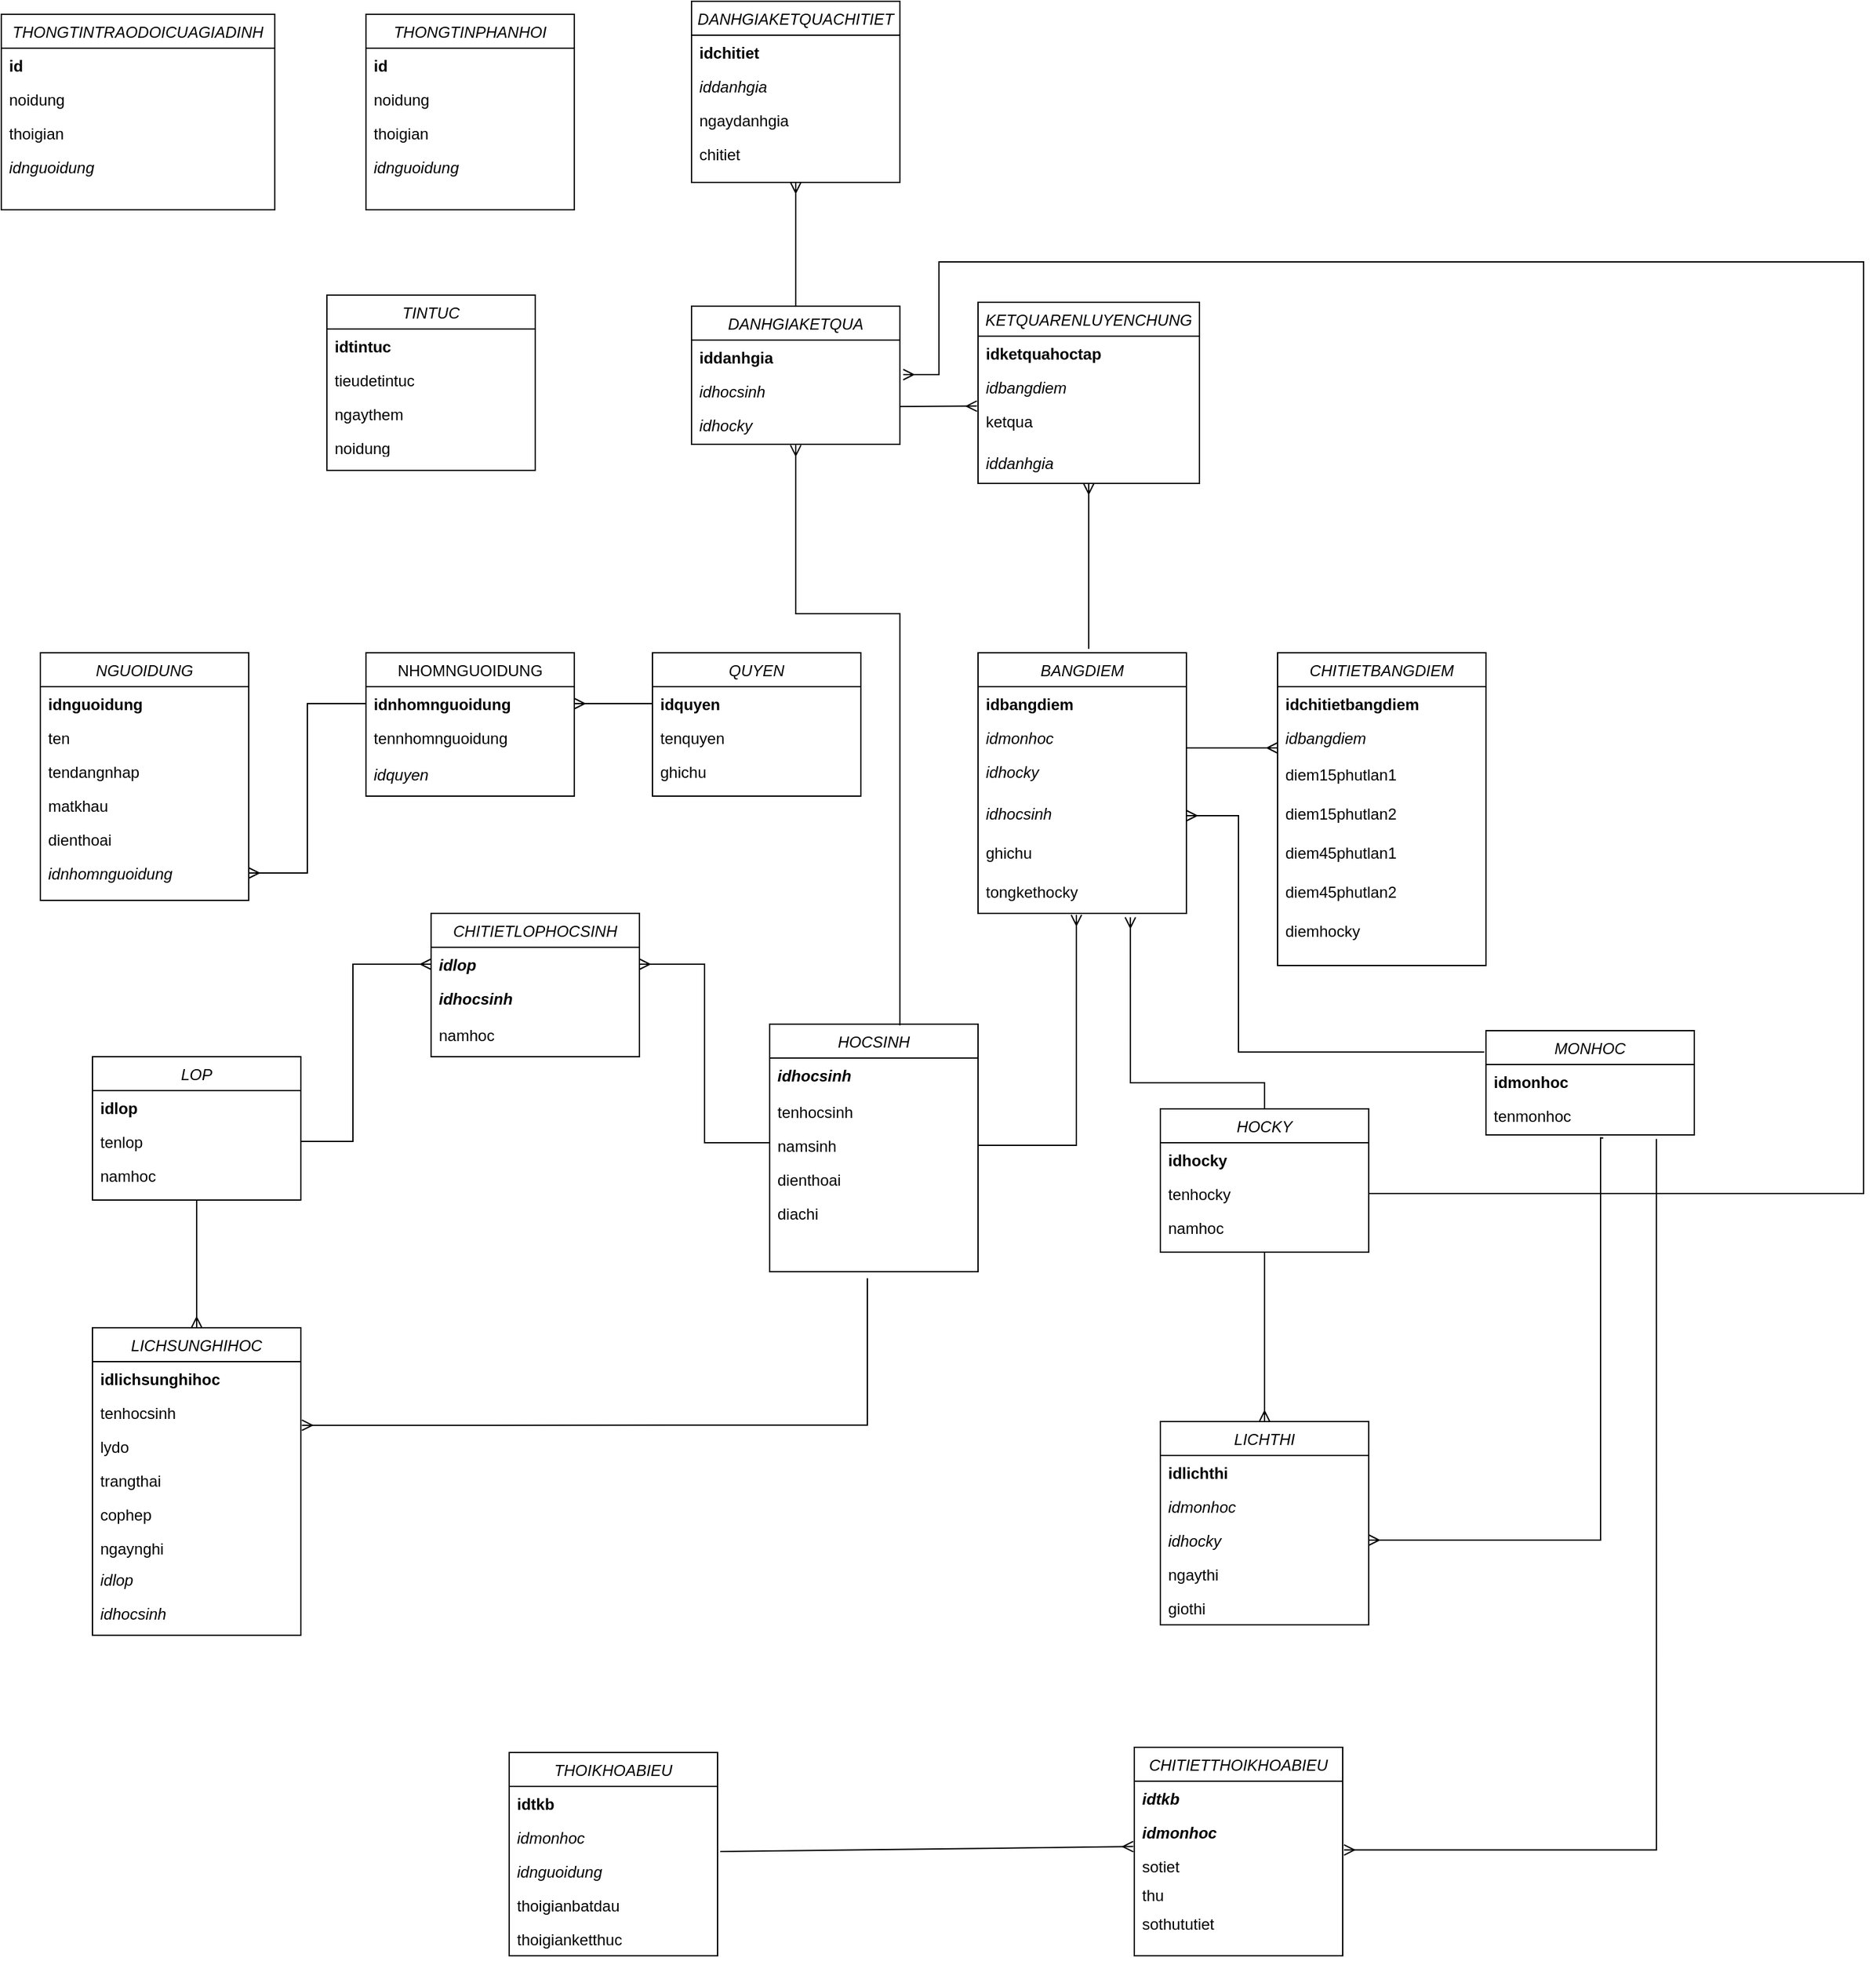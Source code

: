 <mxfile version="13.6.2" type="device"><diagram id="C5RBs43oDa-KdzZeNtuy" name="mô hình ER"><mxGraphModel dx="1806" dy="2015" grid="1" gridSize="10" guides="1" tooltips="1" connect="1" arrows="1" fold="1" page="1" pageScale="1" pageWidth="827" pageHeight="1169" math="0" shadow="0"><root><mxCell id="WIyWlLk6GJQsqaUBKTNV-0"/><mxCell id="WIyWlLk6GJQsqaUBKTNV-1" parent="WIyWlLk6GJQsqaUBKTNV-0"/><mxCell id="8jaKRJJXvkMaN28f0TLp-57" style="edgeStyle=orthogonalEdgeStyle;rounded=0;orthogonalLoop=1;jettySize=auto;html=1;entryX=1;entryY=0.5;entryDx=0;entryDy=0;endArrow=ERmany;endFill=0;exitX=0;exitY=0.5;exitDx=0;exitDy=0;" parent="WIyWlLk6GJQsqaUBKTNV-1" source="zkfFHV4jXpPFQw0GAbJ--18" target="8jaKRJJXvkMaN28f0TLp-56" edge="1"><mxGeometry relative="1" as="geometry"><mxPoint x="330" y="210" as="sourcePoint"/></mxGeometry></mxCell><mxCell id="8jaKRJJXvkMaN28f0TLp-70" value="" style="endArrow=ERmany;html=1;exitX=1;exitY=0.5;exitDx=0;exitDy=0;entryX=0;entryY=0.5;entryDx=0;entryDy=0;endFill=0;edgeStyle=orthogonalEdgeStyle;rounded=0;" parent="WIyWlLk6GJQsqaUBKTNV-1" source="8jaKRJJXvkMaN28f0TLp-8" edge="1"><mxGeometry width="50" height="50" relative="1" as="geometry"><mxPoint x="280" y="440" as="sourcePoint"/><mxPoint x="370" y="349.0" as="targetPoint"/><Array as="points"><mxPoint x="310" y="485"/><mxPoint x="310" y="349"/></Array></mxGeometry></mxCell><mxCell id="8jaKRJJXvkMaN28f0TLp-80" value="" style="endArrow=ERmany;html=1;exitX=0;exitY=0.5;exitDx=0;exitDy=0;entryX=1;entryY=0.5;entryDx=0;entryDy=0;endFill=0;edgeStyle=orthogonalEdgeStyle;rounded=0;" parent="WIyWlLk6GJQsqaUBKTNV-1" source="8jaKRJJXvkMaN28f0TLp-21" edge="1"><mxGeometry width="50" height="50" relative="1" as="geometry"><mxPoint x="280" y="455.0" as="sourcePoint"/><mxPoint x="530" y="349" as="targetPoint"/><Array as="points"><mxPoint x="580" y="486"/><mxPoint x="580" y="349"/></Array></mxGeometry></mxCell><mxCell id="8jaKRJJXvkMaN28f0TLp-120" value="CHITIETBANGDIEM" style="swimlane;fontStyle=2;align=center;verticalAlign=top;childLayout=stackLayout;horizontal=1;startSize=26;horizontalStack=0;resizeParent=1;resizeLast=0;collapsible=1;marginBottom=0;rounded=0;shadow=0;strokeWidth=1;" parent="WIyWlLk6GJQsqaUBKTNV-1" vertex="1"><mxGeometry x="1020" y="110" width="160" height="240" as="geometry"><mxRectangle x="230" y="140" width="160" height="26" as="alternateBounds"/></mxGeometry></mxCell><mxCell id="8jaKRJJXvkMaN28f0TLp-121" value="idchitietbangdiem" style="text;align=left;verticalAlign=top;spacingLeft=4;spacingRight=4;overflow=hidden;rotatable=0;points=[[0,0.5],[1,0.5]];portConstraint=eastwest;fontStyle=1" parent="8jaKRJJXvkMaN28f0TLp-120" vertex="1"><mxGeometry y="26" width="160" height="26" as="geometry"/></mxCell><mxCell id="8jaKRJJXvkMaN28f0TLp-122" value="idbangdiem" style="text;align=left;verticalAlign=top;spacingLeft=4;spacingRight=4;overflow=hidden;rotatable=0;points=[[0,0.5],[1,0.5]];portConstraint=eastwest;rounded=0;shadow=0;html=0;fontStyle=2" parent="8jaKRJJXvkMaN28f0TLp-120" vertex="1"><mxGeometry y="52" width="160" height="28" as="geometry"/></mxCell><mxCell id="8jaKRJJXvkMaN28f0TLp-124" value="diem15phutlan1" style="text;align=left;verticalAlign=top;spacingLeft=4;spacingRight=4;overflow=hidden;rotatable=0;points=[[0,0.5],[1,0.5]];portConstraint=eastwest;rounded=0;shadow=0;html=0;fontStyle=0" parent="8jaKRJJXvkMaN28f0TLp-120" vertex="1"><mxGeometry y="80" width="160" height="30" as="geometry"/></mxCell><mxCell id="8jaKRJJXvkMaN28f0TLp-128" value="diem15phutlan2" style="text;align=left;verticalAlign=top;spacingLeft=4;spacingRight=4;overflow=hidden;rotatable=0;points=[[0,0.5],[1,0.5]];portConstraint=eastwest;rounded=0;shadow=0;html=0;fontStyle=0" parent="8jaKRJJXvkMaN28f0TLp-120" vertex="1"><mxGeometry y="110" width="160" height="30" as="geometry"/></mxCell><mxCell id="8jaKRJJXvkMaN28f0TLp-126" value="diem45phutlan1" style="text;align=left;verticalAlign=top;spacingLeft=4;spacingRight=4;overflow=hidden;rotatable=0;points=[[0,0.5],[1,0.5]];portConstraint=eastwest;rounded=0;shadow=0;html=0;fontStyle=0" parent="8jaKRJJXvkMaN28f0TLp-120" vertex="1"><mxGeometry y="140" width="160" height="30" as="geometry"/></mxCell><mxCell id="8jaKRJJXvkMaN28f0TLp-129" value="diem45phutlan2" style="text;align=left;verticalAlign=top;spacingLeft=4;spacingRight=4;overflow=hidden;rotatable=0;points=[[0,0.5],[1,0.5]];portConstraint=eastwest;rounded=0;shadow=0;html=0;fontStyle=0" parent="8jaKRJJXvkMaN28f0TLp-120" vertex="1"><mxGeometry y="170" width="160" height="30" as="geometry"/></mxCell><mxCell id="8jaKRJJXvkMaN28f0TLp-127" value="diemhocky" style="text;align=left;verticalAlign=top;spacingLeft=4;spacingRight=4;overflow=hidden;rotatable=0;points=[[0,0.5],[1,0.5]];portConstraint=eastwest;rounded=0;shadow=0;html=0;fontStyle=0" parent="8jaKRJJXvkMaN28f0TLp-120" vertex="1"><mxGeometry y="200" width="160" height="40" as="geometry"/></mxCell><mxCell id="8jaKRJJXvkMaN28f0TLp-6" value="LOP" style="swimlane;fontStyle=2;align=center;verticalAlign=top;childLayout=stackLayout;horizontal=1;startSize=26;horizontalStack=0;resizeParent=1;resizeLast=0;collapsible=1;marginBottom=0;rounded=0;shadow=0;strokeWidth=1;" parent="WIyWlLk6GJQsqaUBKTNV-1" vertex="1"><mxGeometry x="110" y="420" width="160" height="110" as="geometry"><mxRectangle x="230" y="140" width="160" height="26" as="alternateBounds"/></mxGeometry></mxCell><mxCell id="8jaKRJJXvkMaN28f0TLp-7" value="idlop" style="text;align=left;verticalAlign=top;spacingLeft=4;spacingRight=4;overflow=hidden;rotatable=0;points=[[0,0.5],[1,0.5]];portConstraint=eastwest;fontStyle=1" parent="8jaKRJJXvkMaN28f0TLp-6" vertex="1"><mxGeometry y="26" width="160" height="26" as="geometry"/></mxCell><mxCell id="8jaKRJJXvkMaN28f0TLp-8" value="tenlop" style="text;align=left;verticalAlign=top;spacingLeft=4;spacingRight=4;overflow=hidden;rotatable=0;points=[[0,0.5],[1,0.5]];portConstraint=eastwest;rounded=0;shadow=0;html=0;" parent="8jaKRJJXvkMaN28f0TLp-6" vertex="1"><mxGeometry y="52" width="160" height="26" as="geometry"/></mxCell><mxCell id="8jaKRJJXvkMaN28f0TLp-9" value="namhoc" style="text;align=left;verticalAlign=top;spacingLeft=4;spacingRight=4;overflow=hidden;rotatable=0;points=[[0,0.5],[1,0.5]];portConstraint=eastwest;rounded=0;shadow=0;html=0;fontStyle=0" parent="8jaKRJJXvkMaN28f0TLp-6" vertex="1"><mxGeometry y="78" width="160" height="26" as="geometry"/></mxCell><mxCell id="8jaKRJJXvkMaN28f0TLp-73" value="CHITIETLOPHOCSINH" style="swimlane;fontStyle=2;align=center;verticalAlign=top;childLayout=stackLayout;horizontal=1;startSize=26;horizontalStack=0;resizeParent=1;resizeLast=0;collapsible=1;marginBottom=0;rounded=0;shadow=0;strokeWidth=1;" parent="WIyWlLk6GJQsqaUBKTNV-1" vertex="1"><mxGeometry x="370" y="310" width="160" height="110" as="geometry"><mxRectangle x="230" y="140" width="160" height="26" as="alternateBounds"/></mxGeometry></mxCell><mxCell id="8jaKRJJXvkMaN28f0TLp-78" value="idlop" style="text;align=left;verticalAlign=top;spacingLeft=4;spacingRight=4;overflow=hidden;rotatable=0;points=[[0,0.5],[1,0.5]];portConstraint=eastwest;fontStyle=3" parent="8jaKRJJXvkMaN28f0TLp-73" vertex="1"><mxGeometry y="26" width="160" height="26" as="geometry"/></mxCell><mxCell id="8jaKRJJXvkMaN28f0TLp-79" value="idhocsinh" style="text;align=left;verticalAlign=top;spacingLeft=4;spacingRight=4;overflow=hidden;rotatable=0;points=[[0,0.5],[1,0.5]];portConstraint=eastwest;fontStyle=3" parent="8jaKRJJXvkMaN28f0TLp-73" vertex="1"><mxGeometry y="52" width="160" height="28" as="geometry"/></mxCell><mxCell id="8jaKRJJXvkMaN28f0TLp-117" value="namhoc" style="text;align=left;verticalAlign=top;spacingLeft=4;spacingRight=4;overflow=hidden;rotatable=0;points=[[0,0.5],[1,0.5]];portConstraint=eastwest;fontStyle=0" parent="8jaKRJJXvkMaN28f0TLp-73" vertex="1"><mxGeometry y="80" width="160" height="26" as="geometry"/></mxCell><mxCell id="8jaKRJJXvkMaN28f0TLp-18" value="HOCSINH" style="swimlane;fontStyle=2;align=center;verticalAlign=top;childLayout=stackLayout;horizontal=1;startSize=26;horizontalStack=0;resizeParent=1;resizeLast=0;collapsible=1;marginBottom=0;rounded=0;shadow=0;strokeWidth=1;" parent="WIyWlLk6GJQsqaUBKTNV-1" vertex="1"><mxGeometry x="630" y="395" width="160" height="190" as="geometry"><mxRectangle x="230" y="140" width="160" height="26" as="alternateBounds"/></mxGeometry></mxCell><mxCell id="8jaKRJJXvkMaN28f0TLp-118" value="idhocsinh" style="text;align=left;verticalAlign=top;spacingLeft=4;spacingRight=4;overflow=hidden;rotatable=0;points=[[0,0.5],[1,0.5]];portConstraint=eastwest;fontStyle=3" parent="8jaKRJJXvkMaN28f0TLp-18" vertex="1"><mxGeometry y="26" width="160" height="28" as="geometry"/></mxCell><mxCell id="8jaKRJJXvkMaN28f0TLp-20" value="tenhocsinh" style="text;align=left;verticalAlign=top;spacingLeft=4;spacingRight=4;overflow=hidden;rotatable=0;points=[[0,0.5],[1,0.5]];portConstraint=eastwest;rounded=0;shadow=0;html=0;" parent="8jaKRJJXvkMaN28f0TLp-18" vertex="1"><mxGeometry y="54" width="160" height="26" as="geometry"/></mxCell><mxCell id="8jaKRJJXvkMaN28f0TLp-21" value="namsinh" style="text;align=left;verticalAlign=top;spacingLeft=4;spacingRight=4;overflow=hidden;rotatable=0;points=[[0,0.5],[1,0.5]];portConstraint=eastwest;rounded=0;shadow=0;html=0;" parent="8jaKRJJXvkMaN28f0TLp-18" vertex="1"><mxGeometry y="80" width="160" height="26" as="geometry"/></mxCell><mxCell id="8jaKRJJXvkMaN28f0TLp-66" value="dienthoai" style="text;align=left;verticalAlign=top;spacingLeft=4;spacingRight=4;overflow=hidden;rotatable=0;points=[[0,0.5],[1,0.5]];portConstraint=eastwest;rounded=0;shadow=0;html=0;" parent="8jaKRJJXvkMaN28f0TLp-18" vertex="1"><mxGeometry y="106" width="160" height="26" as="geometry"/></mxCell><mxCell id="8jaKRJJXvkMaN28f0TLp-68" value="diachi" style="text;align=left;verticalAlign=top;spacingLeft=4;spacingRight=4;overflow=hidden;rotatable=0;points=[[0,0.5],[1,0.5]];portConstraint=eastwest;rounded=0;shadow=0;html=0;" parent="8jaKRJJXvkMaN28f0TLp-18" vertex="1"><mxGeometry y="132" width="160" height="28" as="geometry"/></mxCell><mxCell id="8jaKRJJXvkMaN28f0TLp-87" value="" style="endArrow=ERmany;html=1;entryX=0.5;entryY=0;entryDx=0;entryDy=0;exitX=0.5;exitY=1;exitDx=0;exitDy=0;endFill=0;" parent="WIyWlLk6GJQsqaUBKTNV-1" source="8jaKRJJXvkMaN28f0TLp-6" target="8jaKRJJXvkMaN28f0TLp-30" edge="1"><mxGeometry width="50" height="50" relative="1" as="geometry"><mxPoint x="160" y="530" as="sourcePoint"/><mxPoint x="330" y="590" as="targetPoint"/></mxGeometry></mxCell><mxCell id="8jaKRJJXvkMaN28f0TLp-92" value="BANGDIEM" style="swimlane;fontStyle=2;align=center;verticalAlign=top;childLayout=stackLayout;horizontal=1;startSize=26;horizontalStack=0;resizeParent=1;resizeLast=0;collapsible=1;marginBottom=0;rounded=0;shadow=0;strokeWidth=1;" parent="WIyWlLk6GJQsqaUBKTNV-1" vertex="1"><mxGeometry x="790" y="110" width="160" height="200" as="geometry"><mxRectangle x="230" y="140" width="160" height="26" as="alternateBounds"/></mxGeometry></mxCell><mxCell id="8jaKRJJXvkMaN28f0TLp-93" value="idbangdiem" style="text;align=left;verticalAlign=top;spacingLeft=4;spacingRight=4;overflow=hidden;rotatable=0;points=[[0,0.5],[1,0.5]];portConstraint=eastwest;fontStyle=1" parent="8jaKRJJXvkMaN28f0TLp-92" vertex="1"><mxGeometry y="26" width="160" height="26" as="geometry"/></mxCell><mxCell id="8jaKRJJXvkMaN28f0TLp-94" value="idmonhoc" style="text;align=left;verticalAlign=top;spacingLeft=4;spacingRight=4;overflow=hidden;rotatable=0;points=[[0,0.5],[1,0.5]];portConstraint=eastwest;rounded=0;shadow=0;html=0;fontStyle=2" parent="8jaKRJJXvkMaN28f0TLp-92" vertex="1"><mxGeometry y="52" width="160" height="26" as="geometry"/></mxCell><mxCell id="8jaKRJJXvkMaN28f0TLp-95" value="idhocky" style="text;align=left;verticalAlign=top;spacingLeft=4;spacingRight=4;overflow=hidden;rotatable=0;points=[[0,0.5],[1,0.5]];portConstraint=eastwest;rounded=0;shadow=0;html=0;fontStyle=2" parent="8jaKRJJXvkMaN28f0TLp-92" vertex="1"><mxGeometry y="78" width="160" height="32" as="geometry"/></mxCell><mxCell id="8jaKRJJXvkMaN28f0TLp-19" value="idhocsinh" style="text;align=left;verticalAlign=top;spacingLeft=4;spacingRight=4;overflow=hidden;rotatable=0;points=[[0,0.5],[1,0.5]];portConstraint=eastwest;fontStyle=2" parent="8jaKRJJXvkMaN28f0TLp-92" vertex="1"><mxGeometry y="110" width="160" height="30" as="geometry"/></mxCell><mxCell id="8jaKRJJXvkMaN28f0TLp-119" value="ghichu" style="text;align=left;verticalAlign=top;spacingLeft=4;spacingRight=4;overflow=hidden;rotatable=0;points=[[0,0.5],[1,0.5]];portConstraint=eastwest;fontStyle=0" parent="8jaKRJJXvkMaN28f0TLp-92" vertex="1"><mxGeometry y="140" width="160" height="30" as="geometry"/></mxCell><mxCell id="8jaKRJJXvkMaN28f0TLp-134" value="tongkethocky" style="text;align=left;verticalAlign=top;spacingLeft=4;spacingRight=4;overflow=hidden;rotatable=0;points=[[0,0.5],[1,0.5]];portConstraint=eastwest;fontStyle=0" parent="8jaKRJJXvkMaN28f0TLp-92" vertex="1"><mxGeometry y="170" width="160" height="30" as="geometry"/></mxCell><mxCell id="8jaKRJJXvkMaN28f0TLp-30" value="LICHSUNGHIHOC" style="swimlane;fontStyle=2;align=center;verticalAlign=top;childLayout=stackLayout;horizontal=1;startSize=26;horizontalStack=0;resizeParent=1;resizeLast=0;collapsible=1;marginBottom=0;rounded=0;shadow=0;strokeWidth=1;" parent="WIyWlLk6GJQsqaUBKTNV-1" vertex="1"><mxGeometry x="110" y="628" width="160" height="236" as="geometry"><mxRectangle x="230" y="140" width="160" height="26" as="alternateBounds"/></mxGeometry></mxCell><mxCell id="8jaKRJJXvkMaN28f0TLp-31" value="idlichsunghihoc" style="text;align=left;verticalAlign=top;spacingLeft=4;spacingRight=4;overflow=hidden;rotatable=0;points=[[0,0.5],[1,0.5]];portConstraint=eastwest;fontStyle=1" parent="8jaKRJJXvkMaN28f0TLp-30" vertex="1"><mxGeometry y="26" width="160" height="26" as="geometry"/></mxCell><mxCell id="8jaKRJJXvkMaN28f0TLp-32" value="tenhocsinh" style="text;align=left;verticalAlign=top;spacingLeft=4;spacingRight=4;overflow=hidden;rotatable=0;points=[[0,0.5],[1,0.5]];portConstraint=eastwest;rounded=0;shadow=0;html=0;" parent="8jaKRJJXvkMaN28f0TLp-30" vertex="1"><mxGeometry y="52" width="160" height="26" as="geometry"/></mxCell><mxCell id="8jaKRJJXvkMaN28f0TLp-35" value="lydo" style="text;align=left;verticalAlign=top;spacingLeft=4;spacingRight=4;overflow=hidden;rotatable=0;points=[[0,0.5],[1,0.5]];portConstraint=eastwest;" parent="8jaKRJJXvkMaN28f0TLp-30" vertex="1"><mxGeometry y="78" width="160" height="26" as="geometry"/></mxCell><mxCell id="8jaKRJJXvkMaN28f0TLp-91" value="trangthai" style="text;align=left;verticalAlign=top;spacingLeft=4;spacingRight=4;overflow=hidden;rotatable=0;points=[[0,0.5],[1,0.5]];portConstraint=eastwest;" parent="8jaKRJJXvkMaN28f0TLp-30" vertex="1"><mxGeometry y="104" width="160" height="26" as="geometry"/></mxCell><mxCell id="8jaKRJJXvkMaN28f0TLp-84" value="cophep" style="text;align=left;verticalAlign=top;spacingLeft=4;spacingRight=4;overflow=hidden;rotatable=0;points=[[0,0.5],[1,0.5]];portConstraint=eastwest;rounded=0;shadow=0;html=0;" parent="8jaKRJJXvkMaN28f0TLp-30" vertex="1"><mxGeometry y="130" width="160" height="26" as="geometry"/></mxCell><mxCell id="8jaKRJJXvkMaN28f0TLp-85" value="ngaynghi" style="text;align=left;verticalAlign=top;spacingLeft=4;spacingRight=4;overflow=hidden;rotatable=0;points=[[0,0.5],[1,0.5]];portConstraint=eastwest;rounded=0;shadow=0;html=0;" parent="8jaKRJJXvkMaN28f0TLp-30" vertex="1"><mxGeometry y="156" width="160" height="24" as="geometry"/></mxCell><mxCell id="8jaKRJJXvkMaN28f0TLp-89" value="idlop" style="text;align=left;verticalAlign=top;spacingLeft=4;spacingRight=4;overflow=hidden;rotatable=0;points=[[0,0.5],[1,0.5]];portConstraint=eastwest;fontStyle=2" parent="8jaKRJJXvkMaN28f0TLp-30" vertex="1"><mxGeometry y="180" width="160" height="26" as="geometry"/></mxCell><mxCell id="8jaKRJJXvkMaN28f0TLp-90" value="idhocsinh" style="text;align=left;verticalAlign=top;spacingLeft=4;spacingRight=4;overflow=hidden;rotatable=0;points=[[0,0.5],[1,0.5]];portConstraint=eastwest;fontStyle=2" parent="8jaKRJJXvkMaN28f0TLp-30" vertex="1"><mxGeometry y="206" width="160" height="30" as="geometry"/></mxCell><mxCell id="8jaKRJJXvkMaN28f0TLp-88" value="" style="endArrow=ERmany;html=1;endFill=0;entryX=1.005;entryY=-0.122;entryDx=0;entryDy=0;entryPerimeter=0;edgeStyle=orthogonalEdgeStyle;rounded=0;" parent="WIyWlLk6GJQsqaUBKTNV-1" target="8jaKRJJXvkMaN28f0TLp-35" edge="1"><mxGeometry width="50" height="50" relative="1" as="geometry"><mxPoint x="705" y="590" as="sourcePoint"/><mxPoint x="390" y="620" as="targetPoint"/><Array as="points"><mxPoint x="705" y="703"/></Array></mxGeometry></mxCell><mxCell id="8jaKRJJXvkMaN28f0TLp-103" style="edgeStyle=orthogonalEdgeStyle;rounded=0;orthogonalLoop=1;jettySize=auto;html=1;entryX=1;entryY=0.5;entryDx=0;entryDy=0;endArrow=ERmany;endFill=0;exitX=0;exitY=0.5;exitDx=0;exitDy=0;" parent="WIyWlLk6GJQsqaUBKTNV-1" source="8jaKRJJXvkMaN28f0TLp-97" target="zkfFHV4jXpPFQw0GAbJ--18" edge="1"><mxGeometry relative="1" as="geometry"><mxPoint x="330" y="159" as="sourcePoint"/><mxPoint x="240" y="289" as="targetPoint"/><Array as="points"><mxPoint x="510" y="149"/><mxPoint x="510" y="149"/></Array></mxGeometry></mxCell><mxCell id="8jaKRJJXvkMaN28f0TLp-109" value="HOCKY" style="swimlane;fontStyle=2;align=center;verticalAlign=top;childLayout=stackLayout;horizontal=1;startSize=26;horizontalStack=0;resizeParent=1;resizeLast=0;collapsible=1;marginBottom=0;rounded=0;shadow=0;strokeWidth=1;" parent="WIyWlLk6GJQsqaUBKTNV-1" vertex="1"><mxGeometry x="930" y="460" width="160" height="110" as="geometry"><mxRectangle x="230" y="140" width="160" height="26" as="alternateBounds"/></mxGeometry></mxCell><mxCell id="8jaKRJJXvkMaN28f0TLp-110" value="idhocky" style="text;align=left;verticalAlign=top;spacingLeft=4;spacingRight=4;overflow=hidden;rotatable=0;points=[[0,0.5],[1,0.5]];portConstraint=eastwest;fontStyle=1" parent="8jaKRJJXvkMaN28f0TLp-109" vertex="1"><mxGeometry y="26" width="160" height="26" as="geometry"/></mxCell><mxCell id="8jaKRJJXvkMaN28f0TLp-111" value="tenhocky" style="text;align=left;verticalAlign=top;spacingLeft=4;spacingRight=4;overflow=hidden;rotatable=0;points=[[0,0.5],[1,0.5]];portConstraint=eastwest;rounded=0;shadow=0;html=0;" parent="8jaKRJJXvkMaN28f0TLp-109" vertex="1"><mxGeometry y="52" width="160" height="26" as="geometry"/></mxCell><mxCell id="8jaKRJJXvkMaN28f0TLp-112" value="namhoc" style="text;align=left;verticalAlign=top;spacingLeft=4;spacingRight=4;overflow=hidden;rotatable=0;points=[[0,0.5],[1,0.5]];portConstraint=eastwest;rounded=0;shadow=0;html=0;fontStyle=0" parent="8jaKRJJXvkMaN28f0TLp-109" vertex="1"><mxGeometry y="78" width="160" height="26" as="geometry"/></mxCell><mxCell id="8jaKRJJXvkMaN28f0TLp-105" value="MONHOC" style="swimlane;fontStyle=2;align=center;verticalAlign=top;childLayout=stackLayout;horizontal=1;startSize=26;horizontalStack=0;resizeParent=1;resizeLast=0;collapsible=1;marginBottom=0;rounded=0;shadow=0;strokeWidth=1;" parent="WIyWlLk6GJQsqaUBKTNV-1" vertex="1"><mxGeometry x="1180" y="400" width="160" height="80" as="geometry"><mxRectangle x="230" y="140" width="160" height="26" as="alternateBounds"/></mxGeometry></mxCell><mxCell id="8jaKRJJXvkMaN28f0TLp-106" value="idmonhoc" style="text;align=left;verticalAlign=top;spacingLeft=4;spacingRight=4;overflow=hidden;rotatable=0;points=[[0,0.5],[1,0.5]];portConstraint=eastwest;fontStyle=1" parent="8jaKRJJXvkMaN28f0TLp-105" vertex="1"><mxGeometry y="26" width="160" height="26" as="geometry"/></mxCell><mxCell id="8jaKRJJXvkMaN28f0TLp-107" value="tenmonhoc" style="text;align=left;verticalAlign=top;spacingLeft=4;spacingRight=4;overflow=hidden;rotatable=0;points=[[0,0.5],[1,0.5]];portConstraint=eastwest;rounded=0;shadow=0;html=0;" parent="8jaKRJJXvkMaN28f0TLp-105" vertex="1"><mxGeometry y="52" width="160" height="28" as="geometry"/></mxCell><mxCell id="8jaKRJJXvkMaN28f0TLp-130" value="" style="endArrow=ERmany;html=1;endFill=0;rounded=0;" parent="WIyWlLk6GJQsqaUBKTNV-1" edge="1"><mxGeometry width="50" height="50" relative="1" as="geometry"><mxPoint x="950" y="183" as="sourcePoint"/><mxPoint x="1020" y="183" as="targetPoint"/></mxGeometry></mxCell><mxCell id="8jaKRJJXvkMaN28f0TLp-131" value="" style="endArrow=ERmany;html=1;endFill=0;rounded=0;edgeStyle=orthogonalEdgeStyle;exitX=1;exitY=0.5;exitDx=0;exitDy=0;entryX=0.472;entryY=1.038;entryDx=0;entryDy=0;entryPerimeter=0;" parent="WIyWlLk6GJQsqaUBKTNV-1" source="8jaKRJJXvkMaN28f0TLp-21" target="8jaKRJJXvkMaN28f0TLp-134" edge="1"><mxGeometry width="50" height="50" relative="1" as="geometry"><mxPoint x="700" y="310" as="sourcePoint"/><mxPoint x="866" y="320" as="targetPoint"/><Array as="points"><mxPoint x="866" y="488"/></Array></mxGeometry></mxCell><mxCell id="8jaKRJJXvkMaN28f0TLp-137" value="" style="endArrow=ERmany;html=1;endFill=0;rounded=0;edgeStyle=orthogonalEdgeStyle;entryX=1;entryY=0.5;entryDx=0;entryDy=0;exitX=-0.008;exitY=0.205;exitDx=0;exitDy=0;exitPerimeter=0;" parent="WIyWlLk6GJQsqaUBKTNV-1" source="8jaKRJJXvkMaN28f0TLp-105" target="8jaKRJJXvkMaN28f0TLp-19" edge="1"><mxGeometry width="50" height="50" relative="1" as="geometry"><mxPoint x="1180" y="430" as="sourcePoint"/><mxPoint x="910" y="313" as="targetPoint"/><Array as="points"><mxPoint x="990" y="416"/><mxPoint x="990" y="235"/></Array></mxGeometry></mxCell><mxCell id="8jaKRJJXvkMaN28f0TLp-138" value="" style="endArrow=ERmany;html=1;endFill=0;rounded=0;edgeStyle=orthogonalEdgeStyle;exitX=0.5;exitY=0;exitDx=0;exitDy=0;entryX=0.731;entryY=1.1;entryDx=0;entryDy=0;entryPerimeter=0;" parent="WIyWlLk6GJQsqaUBKTNV-1" source="8jaKRJJXvkMaN28f0TLp-109" target="8jaKRJJXvkMaN28f0TLp-134" edge="1"><mxGeometry width="50" height="50" relative="1" as="geometry"><mxPoint x="1186.96" y="440.992" as="sourcePoint"/><mxPoint x="960" y="245" as="targetPoint"/><Array as="points"><mxPoint x="1010" y="440"/><mxPoint x="907" y="440"/></Array></mxGeometry></mxCell><mxCell id="8jaKRJJXvkMaN28f0TLp-139" value="LICHTHI" style="swimlane;fontStyle=2;align=center;verticalAlign=top;childLayout=stackLayout;horizontal=1;startSize=26;horizontalStack=0;resizeParent=1;resizeLast=0;collapsible=1;marginBottom=0;rounded=0;shadow=0;strokeWidth=1;" parent="WIyWlLk6GJQsqaUBKTNV-1" vertex="1"><mxGeometry x="930" y="700" width="160" height="156" as="geometry"><mxRectangle x="230" y="140" width="160" height="26" as="alternateBounds"/></mxGeometry></mxCell><mxCell id="8jaKRJJXvkMaN28f0TLp-140" value="idlichthi" style="text;align=left;verticalAlign=top;spacingLeft=4;spacingRight=4;overflow=hidden;rotatable=0;points=[[0,0.5],[1,0.5]];portConstraint=eastwest;fontStyle=1" parent="8jaKRJJXvkMaN28f0TLp-139" vertex="1"><mxGeometry y="26" width="160" height="26" as="geometry"/></mxCell><mxCell id="8jaKRJJXvkMaN28f0TLp-141" value="idmonhoc" style="text;align=left;verticalAlign=top;spacingLeft=4;spacingRight=4;overflow=hidden;rotatable=0;points=[[0,0.5],[1,0.5]];portConstraint=eastwest;rounded=0;shadow=0;html=0;fontStyle=2" parent="8jaKRJJXvkMaN28f0TLp-139" vertex="1"><mxGeometry y="52" width="160" height="26" as="geometry"/></mxCell><mxCell id="8jaKRJJXvkMaN28f0TLp-145" value="idhocky" style="text;align=left;verticalAlign=top;spacingLeft=4;spacingRight=4;overflow=hidden;rotatable=0;points=[[0,0.5],[1,0.5]];portConstraint=eastwest;rounded=0;shadow=0;html=0;fontStyle=2" parent="8jaKRJJXvkMaN28f0TLp-139" vertex="1"><mxGeometry y="78" width="160" height="26" as="geometry"/></mxCell><mxCell id="8jaKRJJXvkMaN28f0TLp-142" value="ngaythi" style="text;align=left;verticalAlign=top;spacingLeft=4;spacingRight=4;overflow=hidden;rotatable=0;points=[[0,0.5],[1,0.5]];portConstraint=eastwest;rounded=0;shadow=0;html=0;fontStyle=0" parent="8jaKRJJXvkMaN28f0TLp-139" vertex="1"><mxGeometry y="104" width="160" height="26" as="geometry"/></mxCell><mxCell id="8jaKRJJXvkMaN28f0TLp-143" value="giothi" style="text;align=left;verticalAlign=top;spacingLeft=4;spacingRight=4;overflow=hidden;rotatable=0;points=[[0,0.5],[1,0.5]];portConstraint=eastwest;rounded=0;shadow=0;html=0;fontStyle=0" parent="8jaKRJJXvkMaN28f0TLp-139" vertex="1"><mxGeometry y="130" width="160" height="26" as="geometry"/></mxCell><mxCell id="8jaKRJJXvkMaN28f0TLp-147" value="" style="endArrow=ERmany;html=1;exitX=0.5;exitY=1;exitDx=0;exitDy=0;entryX=0.5;entryY=0;entryDx=0;entryDy=0;endFill=0;" parent="WIyWlLk6GJQsqaUBKTNV-1" source="8jaKRJJXvkMaN28f0TLp-109" target="8jaKRJJXvkMaN28f0TLp-139" edge="1"><mxGeometry width="50" height="50" relative="1" as="geometry"><mxPoint x="1020" y="670" as="sourcePoint"/><mxPoint x="1070" y="620" as="targetPoint"/></mxGeometry></mxCell><mxCell id="8jaKRJJXvkMaN28f0TLp-148" value="" style="endArrow=ERmany;html=1;entryX=1;entryY=0.5;entryDx=0;entryDy=0;endFill=0;edgeStyle=orthogonalEdgeStyle;rounded=0;exitX=0.563;exitY=1.083;exitDx=0;exitDy=0;exitPerimeter=0;" parent="WIyWlLk6GJQsqaUBKTNV-1" source="8jaKRJJXvkMaN28f0TLp-107" target="8jaKRJJXvkMaN28f0TLp-145" edge="1"><mxGeometry width="50" height="50" relative="1" as="geometry"><mxPoint x="1268" y="510" as="sourcePoint"/><mxPoint x="1020" y="710" as="targetPoint"/><Array as="points"><mxPoint x="1268" y="482"/><mxPoint x="1268" y="791"/></Array></mxGeometry></mxCell><mxCell id="8jaKRJJXvkMaN28f0TLp-172" value="" style="endArrow=ERmany;html=1;endFill=0;entryX=0.5;entryY=1;entryDx=0;entryDy=0;" parent="WIyWlLk6GJQsqaUBKTNV-1" target="8jaKRJJXvkMaN28f0TLp-165" edge="1"><mxGeometry width="50" height="50" relative="1" as="geometry"><mxPoint x="875" y="107" as="sourcePoint"/><mxPoint x="870" as="targetPoint"/></mxGeometry></mxCell><mxCell id="zkfFHV4jXpPFQw0GAbJ--0" value="NGUOIDUNG" style="swimlane;fontStyle=2;align=center;verticalAlign=top;childLayout=stackLayout;horizontal=1;startSize=26;horizontalStack=0;resizeParent=1;resizeLast=0;collapsible=1;marginBottom=0;rounded=0;shadow=0;strokeWidth=1;" parent="WIyWlLk6GJQsqaUBKTNV-1" vertex="1"><mxGeometry x="70" y="110" width="160" height="190" as="geometry"><mxRectangle x="230" y="140" width="160" height="26" as="alternateBounds"/></mxGeometry></mxCell><mxCell id="zkfFHV4jXpPFQw0GAbJ--1" value="idnguoidung" style="text;align=left;verticalAlign=top;spacingLeft=4;spacingRight=4;overflow=hidden;rotatable=0;points=[[0,0.5],[1,0.5]];portConstraint=eastwest;fontStyle=1" parent="zkfFHV4jXpPFQw0GAbJ--0" vertex="1"><mxGeometry y="26" width="160" height="26" as="geometry"/></mxCell><mxCell id="zkfFHV4jXpPFQw0GAbJ--2" value="ten" style="text;align=left;verticalAlign=top;spacingLeft=4;spacingRight=4;overflow=hidden;rotatable=0;points=[[0,0.5],[1,0.5]];portConstraint=eastwest;rounded=0;shadow=0;html=0;" parent="zkfFHV4jXpPFQw0GAbJ--0" vertex="1"><mxGeometry y="52" width="160" height="26" as="geometry"/></mxCell><mxCell id="8jaKRJJXvkMaN28f0TLp-67" value="tendangnhap" style="text;align=left;verticalAlign=top;spacingLeft=4;spacingRight=4;overflow=hidden;rotatable=0;points=[[0,0.5],[1,0.5]];portConstraint=eastwest;rounded=0;shadow=0;html=0;" parent="zkfFHV4jXpPFQw0GAbJ--0" vertex="1"><mxGeometry y="78" width="160" height="26" as="geometry"/></mxCell><mxCell id="zkfFHV4jXpPFQw0GAbJ--3" value="matkhau" style="text;align=left;verticalAlign=top;spacingLeft=4;spacingRight=4;overflow=hidden;rotatable=0;points=[[0,0.5],[1,0.5]];portConstraint=eastwest;rounded=0;shadow=0;html=0;" parent="zkfFHV4jXpPFQw0GAbJ--0" vertex="1"><mxGeometry y="104" width="160" height="26" as="geometry"/></mxCell><mxCell id="8jaKRJJXvkMaN28f0TLp-55" value="dienthoai" style="text;align=left;verticalAlign=top;spacingLeft=4;spacingRight=4;overflow=hidden;rotatable=0;points=[[0,0.5],[1,0.5]];portConstraint=eastwest;rounded=0;shadow=0;html=0;" parent="zkfFHV4jXpPFQw0GAbJ--0" vertex="1"><mxGeometry y="130" width="160" height="26" as="geometry"/></mxCell><mxCell id="8jaKRJJXvkMaN28f0TLp-56" value="idnhomnguoidung" style="text;align=left;verticalAlign=top;spacingLeft=4;spacingRight=4;overflow=hidden;rotatable=0;points=[[0,0.5],[1,0.5]];portConstraint=eastwest;rounded=0;shadow=0;html=0;fontStyle=2" parent="zkfFHV4jXpPFQw0GAbJ--0" vertex="1"><mxGeometry y="156" width="160" height="26" as="geometry"/></mxCell><mxCell id="8jaKRJJXvkMaN28f0TLp-187" value="" style="endArrow=ERmany;html=1;endFill=0;edgeStyle=orthogonalEdgeStyle;rounded=0;entryX=1.006;entryY=0.036;entryDx=0;entryDy=0;entryPerimeter=0;exitX=0.818;exitY=1.113;exitDx=0;exitDy=0;exitPerimeter=0;" parent="WIyWlLk6GJQsqaUBKTNV-1" source="8jaKRJJXvkMaN28f0TLp-107" target="8jaKRJJXvkMaN28f0TLp-194" edge="1"><mxGeometry width="50" height="50" relative="1" as="geometry"><mxPoint x="1310" y="510" as="sourcePoint"/><mxPoint x="710" y="956" as="targetPoint"/><Array as="points"><mxPoint x="1311" y="1029"/></Array></mxGeometry></mxCell><mxCell id="8jaKRJJXvkMaN28f0TLp-197" value="" style="endArrow=ERmany;html=1;exitX=1.013;exitY=-0.077;exitDx=0;exitDy=0;entryX=-0.005;entryY=-0.083;entryDx=0;entryDy=0;entryPerimeter=0;endFill=0;exitPerimeter=0;" parent="WIyWlLk6GJQsqaUBKTNV-1" source="8jaKRJJXvkMaN28f0TLp-190" target="8jaKRJJXvkMaN28f0TLp-194" edge="1"><mxGeometry width="50" height="50" relative="1" as="geometry"><mxPoint x="580" y="820" as="sourcePoint"/><mxPoint x="630" y="770" as="targetPoint"/></mxGeometry></mxCell><mxCell id="8jaKRJJXvkMaN28f0TLp-191" value="CHITIETTHOIKHOABIEU" style="swimlane;fontStyle=2;align=center;verticalAlign=top;childLayout=stackLayout;horizontal=1;startSize=26;horizontalStack=0;resizeParent=1;resizeLast=0;collapsible=1;marginBottom=0;rounded=0;shadow=0;strokeWidth=1;" parent="WIyWlLk6GJQsqaUBKTNV-1" vertex="1"><mxGeometry x="910" y="950" width="160" height="160" as="geometry"><mxRectangle x="230" y="140" width="160" height="26" as="alternateBounds"/></mxGeometry></mxCell><mxCell id="8jaKRJJXvkMaN28f0TLp-192" value="idtkb" style="text;align=left;verticalAlign=top;spacingLeft=4;spacingRight=4;overflow=hidden;rotatable=0;points=[[0,0.5],[1,0.5]];portConstraint=eastwest;fontStyle=3" parent="8jaKRJJXvkMaN28f0TLp-191" vertex="1"><mxGeometry y="26" width="160" height="26" as="geometry"/></mxCell><mxCell id="8jaKRJJXvkMaN28f0TLp-193" value="idmonhoc" style="text;align=left;verticalAlign=top;spacingLeft=4;spacingRight=4;overflow=hidden;rotatable=0;points=[[0,0.5],[1,0.5]];portConstraint=eastwest;rounded=0;shadow=0;html=0;fontStyle=3" parent="8jaKRJJXvkMaN28f0TLp-191" vertex="1"><mxGeometry y="52" width="160" height="26" as="geometry"/></mxCell><mxCell id="8jaKRJJXvkMaN28f0TLp-194" value="sotiet" style="text;align=left;verticalAlign=top;spacingLeft=4;spacingRight=4;overflow=hidden;rotatable=0;points=[[0,0.5],[1,0.5]];portConstraint=eastwest;rounded=0;shadow=0;html=0;fontStyle=0" parent="8jaKRJJXvkMaN28f0TLp-191" vertex="1"><mxGeometry y="78" width="160" height="22" as="geometry"/></mxCell><mxCell id="8jaKRJJXvkMaN28f0TLp-198" value="thu" style="text;align=left;verticalAlign=top;spacingLeft=4;spacingRight=4;overflow=hidden;rotatable=0;points=[[0,0.5],[1,0.5]];portConstraint=eastwest;rounded=0;shadow=0;html=0;fontStyle=0" parent="8jaKRJJXvkMaN28f0TLp-191" vertex="1"><mxGeometry y="100" width="160" height="22" as="geometry"/></mxCell><mxCell id="8jaKRJJXvkMaN28f0TLp-199" value="sothututiet" style="text;align=left;verticalAlign=top;spacingLeft=4;spacingRight=4;overflow=hidden;rotatable=0;points=[[0,0.5],[1,0.5]];portConstraint=eastwest;rounded=0;shadow=0;html=0;fontStyle=0" parent="8jaKRJJXvkMaN28f0TLp-191" vertex="1"><mxGeometry y="122" width="160" height="28" as="geometry"/></mxCell><mxCell id="sCXxglARNn3BW4UMWi_C-6" value="" style="endArrow=ERmany;html=1;edgeStyle=orthogonalEdgeStyle;rounded=0;exitX=0.625;exitY=0.005;exitDx=0;exitDy=0;exitPerimeter=0;endFill=0;entryX=0.5;entryY=1.103;entryDx=0;entryDy=0;entryPerimeter=0;" parent="WIyWlLk6GJQsqaUBKTNV-1" source="8jaKRJJXvkMaN28f0TLp-18" edge="1"><mxGeometry width="50" height="50" relative="1" as="geometry"><mxPoint x="710" y="390" as="sourcePoint"/><mxPoint x="650" y="-49.322" as="targetPoint"/><Array as="points"><mxPoint x="730" y="80"/><mxPoint x="650" y="80"/></Array></mxGeometry></mxCell><mxCell id="sCXxglARNn3BW4UMWi_C-0" value="DANHGIAKETQUA" style="swimlane;fontStyle=2;align=center;verticalAlign=top;childLayout=stackLayout;horizontal=1;startSize=26;horizontalStack=0;resizeParent=1;resizeLast=0;collapsible=1;marginBottom=0;rounded=0;shadow=0;strokeWidth=1;" parent="WIyWlLk6GJQsqaUBKTNV-1" vertex="1"><mxGeometry x="570" y="-156" width="160" height="106" as="geometry"><mxRectangle x="230" y="140" width="160" height="26" as="alternateBounds"/></mxGeometry></mxCell><mxCell id="sCXxglARNn3BW4UMWi_C-1" value="iddanhgia" style="text;align=left;verticalAlign=top;spacingLeft=4;spacingRight=4;overflow=hidden;rotatable=0;points=[[0,0.5],[1,0.5]];portConstraint=eastwest;fontStyle=1" parent="sCXxglARNn3BW4UMWi_C-0" vertex="1"><mxGeometry y="26" width="160" height="26" as="geometry"/></mxCell><mxCell id="sCXxglARNn3BW4UMWi_C-2" value="idhocsinh" style="text;align=left;verticalAlign=top;spacingLeft=4;spacingRight=4;overflow=hidden;rotatable=0;points=[[0,0.5],[1,0.5]];portConstraint=eastwest;rounded=0;shadow=0;html=0;fontStyle=2" parent="sCXxglARNn3BW4UMWi_C-0" vertex="1"><mxGeometry y="52" width="160" height="26" as="geometry"/></mxCell><mxCell id="sCXxglARNn3BW4UMWi_C-16" value="idhocky" style="text;align=left;verticalAlign=top;spacingLeft=4;spacingRight=4;overflow=hidden;rotatable=0;points=[[0,0.5],[1,0.5]];portConstraint=eastwest;rounded=0;shadow=0;html=0;fontStyle=2" parent="sCXxglARNn3BW4UMWi_C-0" vertex="1"><mxGeometry y="78" width="160" height="26" as="geometry"/></mxCell><mxCell id="sCXxglARNn3BW4UMWi_C-8" value="DANHGIAKETQUACHITIET" style="swimlane;fontStyle=2;align=center;verticalAlign=top;childLayout=stackLayout;horizontal=1;startSize=26;horizontalStack=0;resizeParent=1;resizeLast=0;collapsible=1;marginBottom=0;rounded=0;shadow=0;strokeWidth=1;" parent="WIyWlLk6GJQsqaUBKTNV-1" vertex="1"><mxGeometry x="570" y="-390" width="160" height="139" as="geometry"><mxRectangle x="230" y="140" width="160" height="26" as="alternateBounds"/></mxGeometry></mxCell><mxCell id="sCXxglARNn3BW4UMWi_C-9" value="idchitiet" style="text;align=left;verticalAlign=top;spacingLeft=4;spacingRight=4;overflow=hidden;rotatable=0;points=[[0,0.5],[1,0.5]];portConstraint=eastwest;fontStyle=1" parent="sCXxglARNn3BW4UMWi_C-8" vertex="1"><mxGeometry y="26" width="160" height="26" as="geometry"/></mxCell><mxCell id="sCXxglARNn3BW4UMWi_C-10" value="iddanhgia" style="text;align=left;verticalAlign=top;spacingLeft=4;spacingRight=4;overflow=hidden;rotatable=0;points=[[0,0.5],[1,0.5]];portConstraint=eastwest;rounded=0;shadow=0;html=0;fontStyle=2" parent="sCXxglARNn3BW4UMWi_C-8" vertex="1"><mxGeometry y="52" width="160" height="26" as="geometry"/></mxCell><mxCell id="sCXxglARNn3BW4UMWi_C-11" value="ngaydanhgia" style="text;align=left;verticalAlign=top;spacingLeft=4;spacingRight=4;overflow=hidden;rotatable=0;points=[[0,0.5],[1,0.5]];portConstraint=eastwest;rounded=0;shadow=0;html=0;fontStyle=0" parent="sCXxglARNn3BW4UMWi_C-8" vertex="1"><mxGeometry y="78" width="160" height="26" as="geometry"/></mxCell><mxCell id="sCXxglARNn3BW4UMWi_C-12" value="chitiet" style="text;align=left;verticalAlign=top;spacingLeft=4;spacingRight=4;overflow=hidden;rotatable=0;points=[[0,0.5],[1,0.5]];portConstraint=eastwest;rounded=0;shadow=0;html=0;fontStyle=0" parent="sCXxglARNn3BW4UMWi_C-8" vertex="1"><mxGeometry y="104" width="160" height="26" as="geometry"/></mxCell><mxCell id="sCXxglARNn3BW4UMWi_C-14" value="" style="endArrow=ERmany;html=1;exitX=0.5;exitY=0;exitDx=0;exitDy=0;entryX=0.5;entryY=1;entryDx=0;entryDy=0;endFill=0;" parent="WIyWlLk6GJQsqaUBKTNV-1" source="sCXxglARNn3BW4UMWi_C-0" target="sCXxglARNn3BW4UMWi_C-8" edge="1"><mxGeometry width="50" height="50" relative="1" as="geometry"><mxPoint x="660" y="-160" as="sourcePoint"/><mxPoint x="710" y="-210" as="targetPoint"/></mxGeometry></mxCell><mxCell id="sCXxglARNn3BW4UMWi_C-15" value="" style="endArrow=ERmany;html=1;exitX=1;exitY=0.5;exitDx=0;exitDy=0;edgeStyle=orthogonalEdgeStyle;rounded=0;endFill=0;entryX=1.016;entryY=0.019;entryDx=0;entryDy=0;entryPerimeter=0;" parent="WIyWlLk6GJQsqaUBKTNV-1" source="8jaKRJJXvkMaN28f0TLp-111" target="sCXxglARNn3BW4UMWi_C-2" edge="1"><mxGeometry width="50" height="50" relative="1" as="geometry"><mxPoint x="1230" y="350" as="sourcePoint"/><mxPoint x="740" y="-103" as="targetPoint"/><Array as="points"><mxPoint x="1470" y="525"/><mxPoint x="1470" y="-190"/><mxPoint x="760" y="-190"/><mxPoint x="760" y="-103"/></Array></mxGeometry></mxCell><mxCell id="8jaKRJJXvkMaN28f0TLp-96" value="QUYEN" style="swimlane;fontStyle=2;align=center;verticalAlign=top;childLayout=stackLayout;horizontal=1;startSize=26;horizontalStack=0;resizeParent=1;resizeLast=0;collapsible=1;marginBottom=0;rounded=0;shadow=0;strokeWidth=1;" parent="WIyWlLk6GJQsqaUBKTNV-1" vertex="1"><mxGeometry x="540" y="110" width="160" height="110" as="geometry"><mxRectangle x="230" y="140" width="160" height="26" as="alternateBounds"/></mxGeometry></mxCell><mxCell id="8jaKRJJXvkMaN28f0TLp-97" value="idquyen" style="text;align=left;verticalAlign=top;spacingLeft=4;spacingRight=4;overflow=hidden;rotatable=0;points=[[0,0.5],[1,0.5]];portConstraint=eastwest;fontStyle=1" parent="8jaKRJJXvkMaN28f0TLp-96" vertex="1"><mxGeometry y="26" width="160" height="26" as="geometry"/></mxCell><mxCell id="8jaKRJJXvkMaN28f0TLp-98" value="tenquyen" style="text;align=left;verticalAlign=top;spacingLeft=4;spacingRight=4;overflow=hidden;rotatable=0;points=[[0,0.5],[1,0.5]];portConstraint=eastwest;rounded=0;shadow=0;html=0;" parent="8jaKRJJXvkMaN28f0TLp-96" vertex="1"><mxGeometry y="52" width="160" height="26" as="geometry"/></mxCell><mxCell id="8jaKRJJXvkMaN28f0TLp-99" value="ghichu" style="text;align=left;verticalAlign=top;spacingLeft=4;spacingRight=4;overflow=hidden;rotatable=0;points=[[0,0.5],[1,0.5]];portConstraint=eastwest;rounded=0;shadow=0;html=0;" parent="8jaKRJJXvkMaN28f0TLp-96" vertex="1"><mxGeometry y="78" width="160" height="26" as="geometry"/></mxCell><mxCell id="8jaKRJJXvkMaN28f0TLp-165" value="KETQUARENLUYENCHUNG" style="swimlane;fontStyle=2;align=center;verticalAlign=top;childLayout=stackLayout;horizontal=1;startSize=26;horizontalStack=0;resizeParent=1;resizeLast=0;collapsible=1;marginBottom=0;rounded=0;shadow=0;strokeWidth=1;" parent="WIyWlLk6GJQsqaUBKTNV-1" vertex="1"><mxGeometry x="790" y="-159" width="170" height="139" as="geometry"><mxRectangle x="230" y="140" width="160" height="26" as="alternateBounds"/></mxGeometry></mxCell><mxCell id="8jaKRJJXvkMaN28f0TLp-166" value="idketquahoctap" style="text;align=left;verticalAlign=top;spacingLeft=4;spacingRight=4;overflow=hidden;rotatable=0;points=[[0,0.5],[1,0.5]];portConstraint=eastwest;fontStyle=1" parent="8jaKRJJXvkMaN28f0TLp-165" vertex="1"><mxGeometry y="26" width="170" height="26" as="geometry"/></mxCell><mxCell id="8jaKRJJXvkMaN28f0TLp-171" value="idbangdiem" style="text;align=left;verticalAlign=top;spacingLeft=4;spacingRight=4;overflow=hidden;rotatable=0;points=[[0,0.5],[1,0.5]];portConstraint=eastwest;fontStyle=2" parent="8jaKRJJXvkMaN28f0TLp-165" vertex="1"><mxGeometry y="52" width="170" height="26" as="geometry"/></mxCell><mxCell id="8jaKRJJXvkMaN28f0TLp-170" value="ketqua" style="text;align=left;verticalAlign=top;spacingLeft=4;spacingRight=4;overflow=hidden;rotatable=0;points=[[0,0.5],[1,0.5]];portConstraint=eastwest;rounded=0;shadow=0;html=0;" parent="8jaKRJJXvkMaN28f0TLp-165" vertex="1"><mxGeometry y="78" width="170" height="32" as="geometry"/></mxCell><mxCell id="sCXxglARNn3BW4UMWi_C-18" value="iddanhgia" style="text;align=left;verticalAlign=top;spacingLeft=4;spacingRight=4;overflow=hidden;rotatable=0;points=[[0,0.5],[1,0.5]];portConstraint=eastwest;fontStyle=2" parent="8jaKRJJXvkMaN28f0TLp-165" vertex="1"><mxGeometry y="110" width="170" height="26" as="geometry"/></mxCell><mxCell id="sCXxglARNn3BW4UMWi_C-17" value="" style="endArrow=ERmany;html=1;entryX=-0.005;entryY=0.052;entryDx=0;entryDy=0;entryPerimeter=0;endFill=0;" parent="WIyWlLk6GJQsqaUBKTNV-1" target="8jaKRJJXvkMaN28f0TLp-170" edge="1"><mxGeometry width="50" height="50" relative="1" as="geometry"><mxPoint x="730" y="-79" as="sourcePoint"/><mxPoint x="790" as="targetPoint"/></mxGeometry></mxCell><mxCell id="8jaKRJJXvkMaN28f0TLp-181" value="THOIKHOABIEU" style="swimlane;fontStyle=2;align=center;verticalAlign=top;childLayout=stackLayout;horizontal=1;startSize=26;horizontalStack=0;resizeParent=1;resizeLast=0;collapsible=1;marginBottom=0;rounded=0;shadow=0;strokeWidth=1;" parent="WIyWlLk6GJQsqaUBKTNV-1" vertex="1"><mxGeometry x="430" y="954" width="160" height="156" as="geometry"><mxRectangle x="230" y="140" width="160" height="26" as="alternateBounds"/></mxGeometry></mxCell><mxCell id="8jaKRJJXvkMaN28f0TLp-182" value="idtkb" style="text;align=left;verticalAlign=top;spacingLeft=4;spacingRight=4;overflow=hidden;rotatable=0;points=[[0,0.5],[1,0.5]];portConstraint=eastwest;fontStyle=1" parent="8jaKRJJXvkMaN28f0TLp-181" vertex="1"><mxGeometry y="26" width="160" height="26" as="geometry"/></mxCell><mxCell id="8jaKRJJXvkMaN28f0TLp-183" value="idmonhoc" style="text;align=left;verticalAlign=top;spacingLeft=4;spacingRight=4;overflow=hidden;rotatable=0;points=[[0,0.5],[1,0.5]];portConstraint=eastwest;rounded=0;shadow=0;html=0;fontStyle=2" parent="8jaKRJJXvkMaN28f0TLp-181" vertex="1"><mxGeometry y="52" width="160" height="26" as="geometry"/></mxCell><mxCell id="8jaKRJJXvkMaN28f0TLp-190" value="idnguoidung" style="text;align=left;verticalAlign=top;spacingLeft=4;spacingRight=4;overflow=hidden;rotatable=0;points=[[0,0.5],[1,0.5]];portConstraint=eastwest;rounded=0;shadow=0;html=0;fontStyle=2" parent="8jaKRJJXvkMaN28f0TLp-181" vertex="1"><mxGeometry y="78" width="160" height="26" as="geometry"/></mxCell><mxCell id="8jaKRJJXvkMaN28f0TLp-184" value="thoigianbatdau" style="text;align=left;verticalAlign=top;spacingLeft=4;spacingRight=4;overflow=hidden;rotatable=0;points=[[0,0.5],[1,0.5]];portConstraint=eastwest;rounded=0;shadow=0;html=0;fontStyle=0" parent="8jaKRJJXvkMaN28f0TLp-181" vertex="1"><mxGeometry y="104" width="160" height="26" as="geometry"/></mxCell><mxCell id="8jaKRJJXvkMaN28f0TLp-185" value="thoigianketthuc" style="text;align=left;verticalAlign=top;spacingLeft=4;spacingRight=4;overflow=hidden;rotatable=0;points=[[0,0.5],[1,0.5]];portConstraint=eastwest;rounded=0;shadow=0;html=0;fontStyle=0" parent="8jaKRJJXvkMaN28f0TLp-181" vertex="1"><mxGeometry y="130" width="160" height="26" as="geometry"/></mxCell><mxCell id="8jaKRJJXvkMaN28f0TLp-173" value="TINTUC" style="swimlane;fontStyle=2;align=center;verticalAlign=top;childLayout=stackLayout;horizontal=1;startSize=26;horizontalStack=0;resizeParent=1;resizeLast=0;collapsible=1;marginBottom=0;rounded=0;shadow=0;strokeWidth=1;" parent="WIyWlLk6GJQsqaUBKTNV-1" vertex="1"><mxGeometry x="290" y="-164.5" width="160" height="134.5" as="geometry"><mxRectangle x="230" y="140" width="160" height="26" as="alternateBounds"/></mxGeometry></mxCell><mxCell id="8jaKRJJXvkMaN28f0TLp-174" value="idtintuc" style="text;align=left;verticalAlign=top;spacingLeft=4;spacingRight=4;overflow=hidden;rotatable=0;points=[[0,0.5],[1,0.5]];portConstraint=eastwest;fontStyle=1" parent="8jaKRJJXvkMaN28f0TLp-173" vertex="1"><mxGeometry y="26" width="160" height="26" as="geometry"/></mxCell><mxCell id="8jaKRJJXvkMaN28f0TLp-175" value="tieudetintuc" style="text;align=left;verticalAlign=top;spacingLeft=4;spacingRight=4;overflow=hidden;rotatable=0;points=[[0,0.5],[1,0.5]];portConstraint=eastwest;rounded=0;shadow=0;html=0;fontStyle=0" parent="8jaKRJJXvkMaN28f0TLp-173" vertex="1"><mxGeometry y="52" width="160" height="26" as="geometry"/></mxCell><mxCell id="8jaKRJJXvkMaN28f0TLp-176" value="ngaythem" style="text;align=left;verticalAlign=top;spacingLeft=4;spacingRight=4;overflow=hidden;rotatable=0;points=[[0,0.5],[1,0.5]];portConstraint=eastwest;rounded=0;shadow=0;html=0;" parent="8jaKRJJXvkMaN28f0TLp-173" vertex="1"><mxGeometry y="78" width="160" height="26" as="geometry"/></mxCell><mxCell id="8jaKRJJXvkMaN28f0TLp-178" value="noidung" style="text;align=left;verticalAlign=top;spacingLeft=4;spacingRight=4;overflow=hidden;rotatable=0;points=[[0,0.5],[1,0.5]];portConstraint=eastwest;rounded=0;shadow=0;html=0;" parent="8jaKRJJXvkMaN28f0TLp-173" vertex="1"><mxGeometry y="104" width="160" height="16" as="geometry"/></mxCell><mxCell id="uT4cc0B-UFu5G4G1y6iL-6" value="THONGTINTRAODOICUAGIADINH" style="swimlane;fontStyle=2;align=center;verticalAlign=top;childLayout=stackLayout;horizontal=1;startSize=26;horizontalStack=0;resizeParent=1;resizeLast=0;collapsible=1;marginBottom=0;rounded=0;shadow=0;strokeWidth=1;" parent="WIyWlLk6GJQsqaUBKTNV-1" vertex="1"><mxGeometry x="40" y="-380" width="210" height="150" as="geometry"><mxRectangle x="230" y="140" width="160" height="26" as="alternateBounds"/></mxGeometry></mxCell><mxCell id="uT4cc0B-UFu5G4G1y6iL-7" value="id" style="text;align=left;verticalAlign=top;spacingLeft=4;spacingRight=4;overflow=hidden;rotatable=0;points=[[0,0.5],[1,0.5]];portConstraint=eastwest;fontStyle=1" parent="uT4cc0B-UFu5G4G1y6iL-6" vertex="1"><mxGeometry y="26" width="210" height="26" as="geometry"/></mxCell><mxCell id="uT4cc0B-UFu5G4G1y6iL-8" value="noidung" style="text;align=left;verticalAlign=top;spacingLeft=4;spacingRight=4;overflow=hidden;rotatable=0;points=[[0,0.5],[1,0.5]];portConstraint=eastwest;rounded=0;shadow=0;html=0;fontStyle=0" parent="uT4cc0B-UFu5G4G1y6iL-6" vertex="1"><mxGeometry y="52" width="210" height="26" as="geometry"/></mxCell><mxCell id="uT4cc0B-UFu5G4G1y6iL-9" value="thoigian" style="text;align=left;verticalAlign=top;spacingLeft=4;spacingRight=4;overflow=hidden;rotatable=0;points=[[0,0.5],[1,0.5]];portConstraint=eastwest;rounded=0;shadow=0;html=0;" parent="uT4cc0B-UFu5G4G1y6iL-6" vertex="1"><mxGeometry y="78" width="210" height="26" as="geometry"/></mxCell><mxCell id="uT4cc0B-UFu5G4G1y6iL-11" value="idnguoidung" style="text;align=left;verticalAlign=top;spacingLeft=4;spacingRight=4;overflow=hidden;rotatable=0;points=[[0,0.5],[1,0.5]];portConstraint=eastwest;fontStyle=2" parent="uT4cc0B-UFu5G4G1y6iL-6" vertex="1"><mxGeometry y="104" width="210" height="30" as="geometry"/></mxCell><mxCell id="uT4cc0B-UFu5G4G1y6iL-12" value="THONGTINPHANHOI" style="swimlane;fontStyle=2;align=center;verticalAlign=top;childLayout=stackLayout;horizontal=1;startSize=26;horizontalStack=0;resizeParent=1;resizeLast=0;collapsible=1;marginBottom=0;rounded=0;shadow=0;strokeWidth=1;" parent="WIyWlLk6GJQsqaUBKTNV-1" vertex="1"><mxGeometry x="320" y="-380" width="160" height="150" as="geometry"><mxRectangle x="230" y="140" width="160" height="26" as="alternateBounds"/></mxGeometry></mxCell><mxCell id="uT4cc0B-UFu5G4G1y6iL-13" value="id" style="text;align=left;verticalAlign=top;spacingLeft=4;spacingRight=4;overflow=hidden;rotatable=0;points=[[0,0.5],[1,0.5]];portConstraint=eastwest;fontStyle=1" parent="uT4cc0B-UFu5G4G1y6iL-12" vertex="1"><mxGeometry y="26" width="160" height="26" as="geometry"/></mxCell><mxCell id="uT4cc0B-UFu5G4G1y6iL-14" value="noidung" style="text;align=left;verticalAlign=top;spacingLeft=4;spacingRight=4;overflow=hidden;rotatable=0;points=[[0,0.5],[1,0.5]];portConstraint=eastwest;rounded=0;shadow=0;html=0;fontStyle=0" parent="uT4cc0B-UFu5G4G1y6iL-12" vertex="1"><mxGeometry y="52" width="160" height="26" as="geometry"/></mxCell><mxCell id="uT4cc0B-UFu5G4G1y6iL-15" value="thoigian" style="text;align=left;verticalAlign=top;spacingLeft=4;spacingRight=4;overflow=hidden;rotatable=0;points=[[0,0.5],[1,0.5]];portConstraint=eastwest;rounded=0;shadow=0;html=0;" parent="uT4cc0B-UFu5G4G1y6iL-12" vertex="1"><mxGeometry y="78" width="160" height="26" as="geometry"/></mxCell><mxCell id="uT4cc0B-UFu5G4G1y6iL-16" value="idnguoidung" style="text;align=left;verticalAlign=top;spacingLeft=4;spacingRight=4;overflow=hidden;rotatable=0;points=[[0,0.5],[1,0.5]];portConstraint=eastwest;fontStyle=2" parent="uT4cc0B-UFu5G4G1y6iL-12" vertex="1"><mxGeometry y="104" width="160" height="30" as="geometry"/></mxCell><mxCell id="zkfFHV4jXpPFQw0GAbJ--17" value="NHOMNGUOIDUNG" style="swimlane;fontStyle=0;align=center;verticalAlign=top;childLayout=stackLayout;horizontal=1;startSize=26;horizontalStack=0;resizeParent=1;resizeLast=0;collapsible=1;marginBottom=0;rounded=0;shadow=0;strokeWidth=1;" parent="WIyWlLk6GJQsqaUBKTNV-1" vertex="1"><mxGeometry x="320" y="110" width="160" height="110" as="geometry"><mxRectangle x="550" y="140" width="160" height="26" as="alternateBounds"/></mxGeometry></mxCell><mxCell id="zkfFHV4jXpPFQw0GAbJ--18" value="idnhomnguoidung" style="text;align=left;verticalAlign=top;spacingLeft=4;spacingRight=4;overflow=hidden;rotatable=0;points=[[0,0.5],[1,0.5]];portConstraint=eastwest;fontStyle=1" parent="zkfFHV4jXpPFQw0GAbJ--17" vertex="1"><mxGeometry y="26" width="160" height="26" as="geometry"/></mxCell><mxCell id="zkfFHV4jXpPFQw0GAbJ--19" value="tennhomnguoidung" style="text;align=left;verticalAlign=top;spacingLeft=4;spacingRight=4;overflow=hidden;rotatable=0;points=[[0,0.5],[1,0.5]];portConstraint=eastwest;rounded=0;shadow=0;html=0;" parent="zkfFHV4jXpPFQw0GAbJ--17" vertex="1"><mxGeometry y="52" width="160" height="28" as="geometry"/></mxCell><mxCell id="8jaKRJJXvkMaN28f0TLp-104" value="idquyen" style="text;align=left;verticalAlign=top;spacingLeft=4;spacingRight=4;overflow=hidden;rotatable=0;points=[[0,0.5],[1,0.5]];portConstraint=eastwest;fontStyle=2" parent="zkfFHV4jXpPFQw0GAbJ--17" vertex="1"><mxGeometry y="80" width="160" height="26" as="geometry"/></mxCell></root></mxGraphModel></diagram></mxfile>